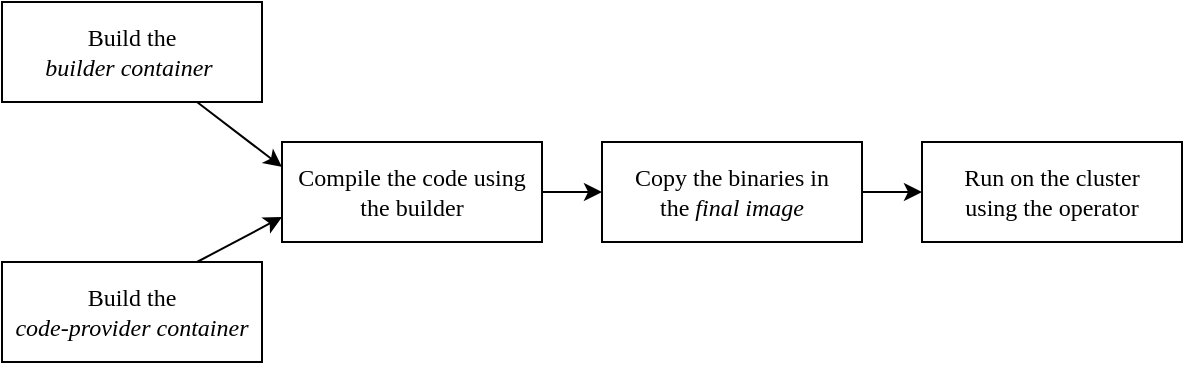 <mxfile version="24.7.5">
  <diagram name="Page-1" id="JX7w43hvcavrzpPKi0fR">
    <mxGraphModel dx="1192" dy="714" grid="1" gridSize="10" guides="1" tooltips="1" connect="1" arrows="1" fold="1" page="1" pageScale="1" pageWidth="850" pageHeight="1100" math="0" shadow="0">
      <root>
        <mxCell id="0" />
        <mxCell id="1" parent="0" />
        <mxCell id="6ysPsrx1hDV7moWbxD5H-7" style="rounded=0;orthogonalLoop=1;jettySize=auto;html=1;exitX=0.75;exitY=1;exitDx=0;exitDy=0;entryX=0;entryY=0.25;entryDx=0;entryDy=0;" edge="1" parent="1" source="6ysPsrx1hDV7moWbxD5H-1" target="6ysPsrx1hDV7moWbxD5H-4">
          <mxGeometry relative="1" as="geometry" />
        </mxCell>
        <mxCell id="6ysPsrx1hDV7moWbxD5H-1" value="&lt;font face=&quot;newcomputermodern&quot;&gt;Build the&lt;br&gt;&lt;i&gt;builder container&amp;nbsp;&lt;/i&gt;&lt;/font&gt;" style="rounded=0;whiteSpace=wrap;html=1;" vertex="1" parent="1">
          <mxGeometry x="80" y="10" width="130" height="50" as="geometry" />
        </mxCell>
        <mxCell id="6ysPsrx1hDV7moWbxD5H-8" style="rounded=0;orthogonalLoop=1;jettySize=auto;html=1;exitX=0.75;exitY=0;exitDx=0;exitDy=0;entryX=0;entryY=0.75;entryDx=0;entryDy=0;" edge="1" parent="1" source="6ysPsrx1hDV7moWbxD5H-3" target="6ysPsrx1hDV7moWbxD5H-4">
          <mxGeometry relative="1" as="geometry" />
        </mxCell>
        <mxCell id="6ysPsrx1hDV7moWbxD5H-3" value="&lt;font face=&quot;newcomputermodern&quot;&gt;Build the&lt;br&gt;&lt;i&gt;code-provider container&lt;/i&gt;&lt;/font&gt;" style="rounded=0;whiteSpace=wrap;html=1;" vertex="1" parent="1">
          <mxGeometry x="80" y="140" width="130" height="50" as="geometry" />
        </mxCell>
        <mxCell id="6ysPsrx1hDV7moWbxD5H-9" style="edgeStyle=orthogonalEdgeStyle;rounded=0;orthogonalLoop=1;jettySize=auto;html=1;entryX=0;entryY=0.5;entryDx=0;entryDy=0;" edge="1" parent="1" source="6ysPsrx1hDV7moWbxD5H-4" target="6ysPsrx1hDV7moWbxD5H-5">
          <mxGeometry relative="1" as="geometry" />
        </mxCell>
        <mxCell id="6ysPsrx1hDV7moWbxD5H-4" value="&lt;font face=&quot;newcomputermodern&quot;&gt;Compile the code using the builder&lt;/font&gt;" style="rounded=0;whiteSpace=wrap;html=1;" vertex="1" parent="1">
          <mxGeometry x="220" y="80" width="130" height="50" as="geometry" />
        </mxCell>
        <mxCell id="6ysPsrx1hDV7moWbxD5H-11" style="edgeStyle=orthogonalEdgeStyle;rounded=0;orthogonalLoop=1;jettySize=auto;html=1;entryX=0;entryY=0.5;entryDx=0;entryDy=0;" edge="1" parent="1" source="6ysPsrx1hDV7moWbxD5H-5" target="6ysPsrx1hDV7moWbxD5H-10">
          <mxGeometry relative="1" as="geometry" />
        </mxCell>
        <mxCell id="6ysPsrx1hDV7moWbxD5H-5" value="&lt;font face=&quot;newcomputermodern&quot;&gt;Copy the binaries in&lt;br&gt;the &lt;i&gt;final image&lt;/i&gt;&lt;/font&gt;" style="rounded=0;whiteSpace=wrap;html=1;" vertex="1" parent="1">
          <mxGeometry x="380" y="80" width="130" height="50" as="geometry" />
        </mxCell>
        <mxCell id="6ysPsrx1hDV7moWbxD5H-10" value="&lt;font face=&quot;newcomputermodern&quot;&gt;Run on the cluster&lt;br&gt;using the operator&lt;/font&gt;" style="rounded=0;whiteSpace=wrap;html=1;" vertex="1" parent="1">
          <mxGeometry x="540" y="80" width="130" height="50" as="geometry" />
        </mxCell>
      </root>
    </mxGraphModel>
  </diagram>
</mxfile>
